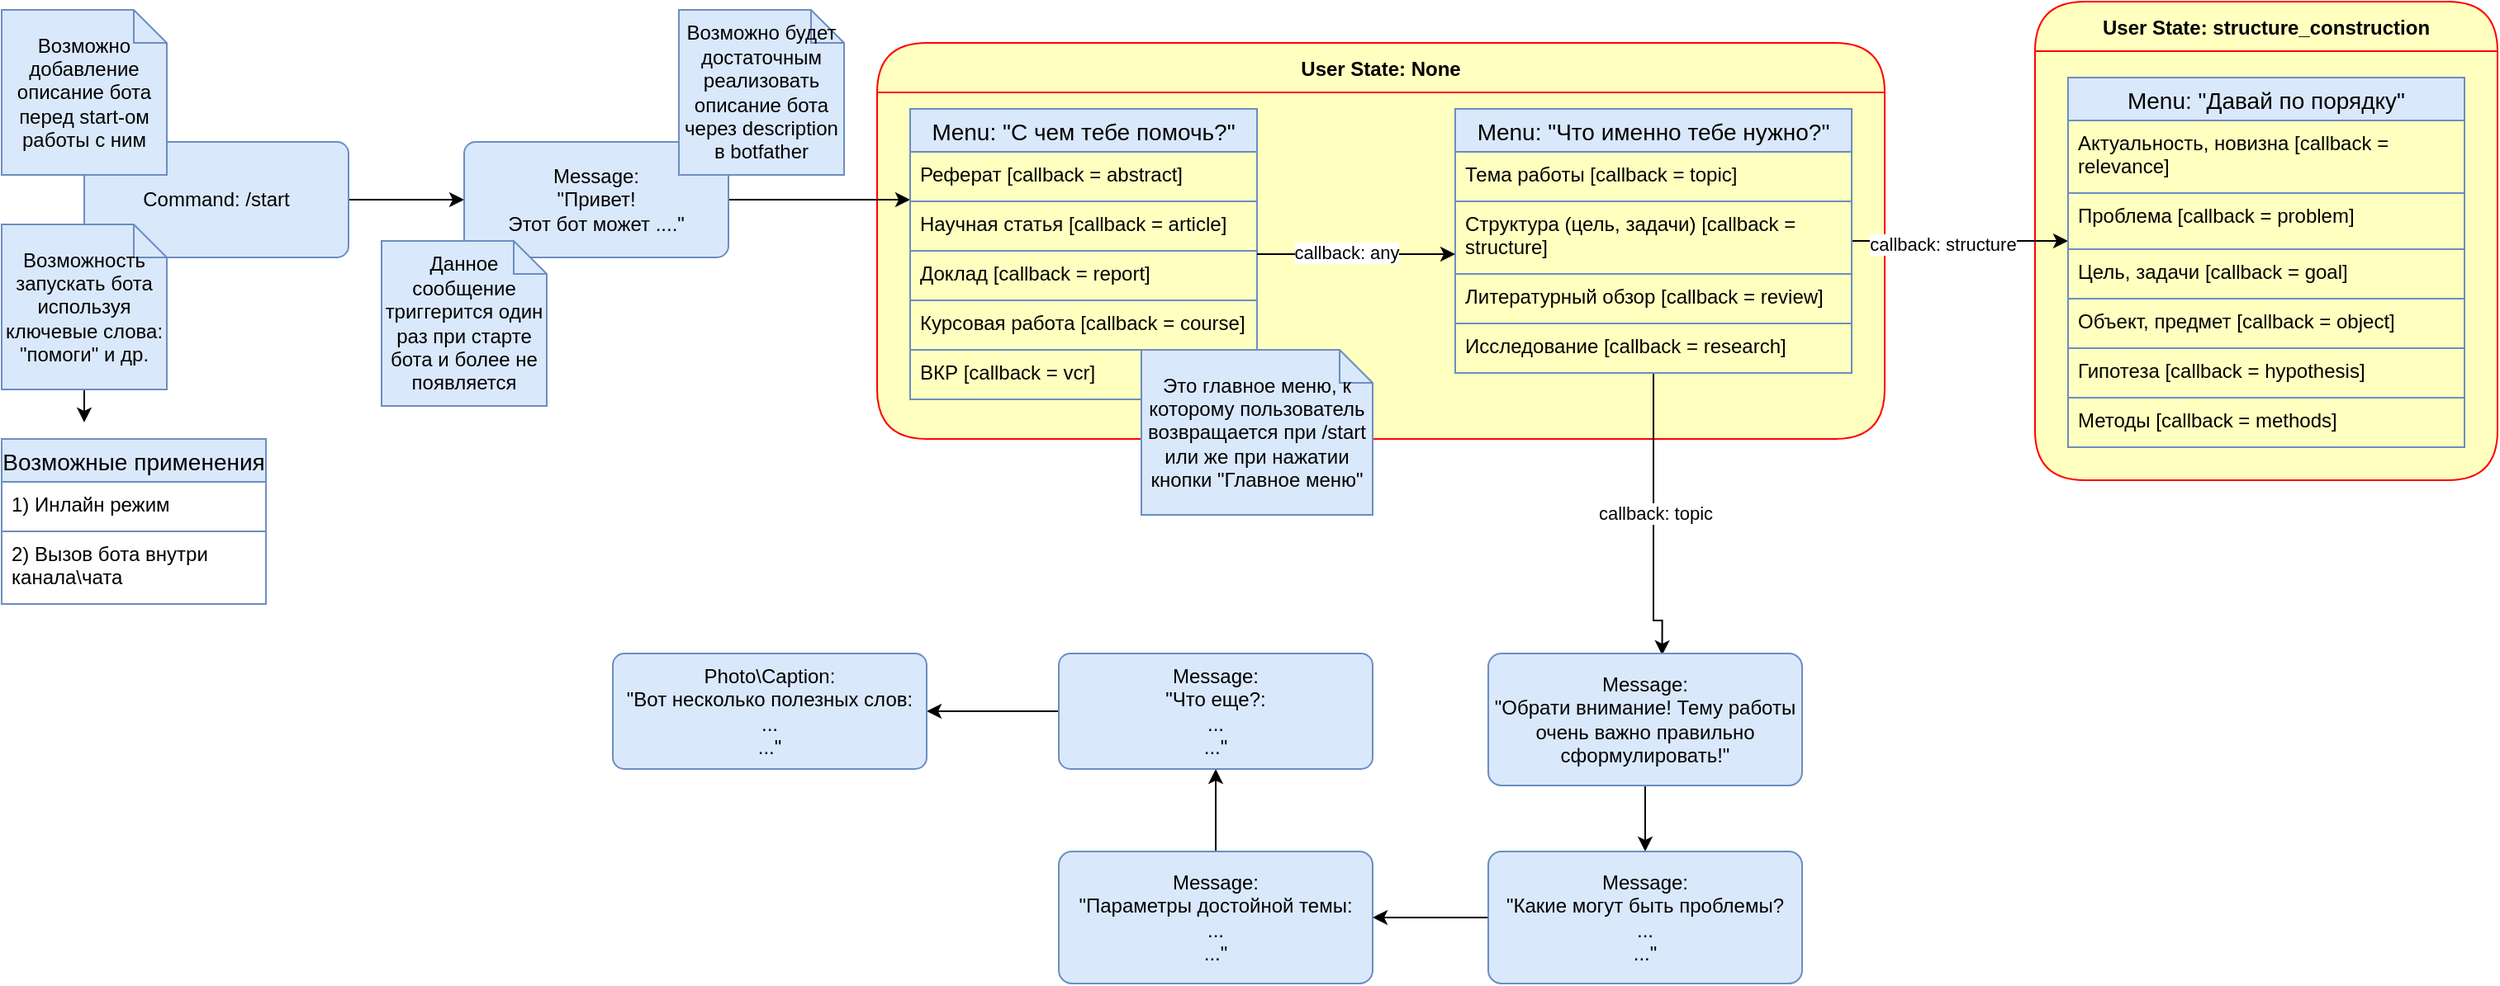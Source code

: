 <mxfile version="22.1.11" type="github">
  <diagram name="Страница — 1" id="bBnwiWEpFWaJWLRflJb5">
    <mxGraphModel dx="878" dy="538" grid="1" gridSize="10" guides="1" tooltips="1" connect="1" arrows="1" fold="1" page="1" pageScale="1" pageWidth="827" pageHeight="1169" math="0" shadow="0">
      <root>
        <mxCell id="0" />
        <mxCell id="1" parent="0" />
        <mxCell id="bCp8vL0oqEaVXwoQY5vh-16" value="User State: None" style="swimlane;fontStyle=1;align=center;verticalAlign=middle;childLayout=stackLayout;horizontal=1;startSize=30;horizontalStack=0;resizeParent=0;resizeLast=1;container=0;fontColor=#000000;collapsible=0;rounded=1;arcSize=50;strokeColor=#ff0000;fillColor=#ffffc0;swimlaneFillColor=#ffffc0;dropTarget=0;" vertex="1" parent="1">
          <mxGeometry x="540" y="100" width="610" height="240" as="geometry" />
        </mxCell>
        <mxCell id="bCp8vL0oqEaVXwoQY5vh-1" style="edgeStyle=orthogonalEdgeStyle;rounded=0;orthogonalLoop=1;jettySize=auto;html=1;" edge="1" parent="1" source="ioY3EiMOHNlyp7GejzbB-10">
          <mxGeometry relative="1" as="geometry">
            <mxPoint x="290" y="195" as="targetPoint" />
          </mxGeometry>
        </mxCell>
        <mxCell id="ioY3EiMOHNlyp7GejzbB-10" value="Command: /start" style="rounded=1;arcSize=10;whiteSpace=wrap;html=1;align=center;fillColor=#dae8fc;strokeColor=#6c8ebf;gradientColor=none;" parent="1" vertex="1">
          <mxGeometry x="60" y="160" width="160" height="70" as="geometry" />
        </mxCell>
        <mxCell id="ioY3EiMOHNlyp7GejzbB-11" value="Возможно добавление описание бота перед start-ом работы с ним" style="shape=note;size=20;whiteSpace=wrap;html=1;fillColor=#dae8fc;strokeColor=#6c8ebf;" parent="1" vertex="1">
          <mxGeometry x="10" y="80" width="100" height="100" as="geometry" />
        </mxCell>
        <mxCell id="ioY3EiMOHNlyp7GejzbB-17" style="edgeStyle=orthogonalEdgeStyle;rounded=0;orthogonalLoop=1;jettySize=auto;html=1;" parent="1" source="ioY3EiMOHNlyp7GejzbB-12" edge="1">
          <mxGeometry relative="1" as="geometry">
            <mxPoint x="60" y="330" as="targetPoint" />
          </mxGeometry>
        </mxCell>
        <mxCell id="ioY3EiMOHNlyp7GejzbB-12" value="Возможность запускать бота используя ключевые слова:&lt;br&gt;&quot;помоги&quot; и др." style="shape=note;size=20;whiteSpace=wrap;html=1;fillColor=#dae8fc;strokeColor=#6c8ebf;" parent="1" vertex="1">
          <mxGeometry x="10" y="210" width="100" height="100" as="geometry" />
        </mxCell>
        <mxCell id="ioY3EiMOHNlyp7GejzbB-19" value="Возможные применения" style="swimlane;fontStyle=0;childLayout=stackLayout;horizontal=1;startSize=26;horizontalStack=0;resizeParent=1;resizeParentMax=0;resizeLast=0;collapsible=1;marginBottom=0;align=center;fontSize=14;fillColor=#dae8fc;strokeColor=#6c8ebf;" parent="1" vertex="1">
          <mxGeometry x="10" y="340" width="160" height="100" as="geometry" />
        </mxCell>
        <mxCell id="ioY3EiMOHNlyp7GejzbB-20" value="1) Инлайн режим" style="text;strokeColor=#6c8ebf;fillColor=none;spacingLeft=4;spacingRight=4;overflow=hidden;rotatable=0;points=[[0,0.5],[1,0.5]];portConstraint=eastwest;fontSize=12;whiteSpace=wrap;html=1;" parent="ioY3EiMOHNlyp7GejzbB-19" vertex="1">
          <mxGeometry y="26" width="160" height="30" as="geometry" />
        </mxCell>
        <mxCell id="ioY3EiMOHNlyp7GejzbB-21" value="2) Вызов бота внутри канала\чата" style="text;strokeColor=none;fillColor=none;spacingLeft=4;spacingRight=4;overflow=hidden;rotatable=0;points=[[0,0.5],[1,0.5]];portConstraint=eastwest;fontSize=12;whiteSpace=wrap;html=1;" parent="ioY3EiMOHNlyp7GejzbB-19" vertex="1">
          <mxGeometry y="56" width="160" height="44" as="geometry" />
        </mxCell>
        <mxCell id="bCp8vL0oqEaVXwoQY5vh-5" style="edgeStyle=orthogonalEdgeStyle;rounded=0;orthogonalLoop=1;jettySize=auto;html=1;" edge="1" parent="1" source="bCp8vL0oqEaVXwoQY5vh-2">
          <mxGeometry relative="1" as="geometry">
            <mxPoint x="560" y="195" as="targetPoint" />
          </mxGeometry>
        </mxCell>
        <mxCell id="bCp8vL0oqEaVXwoQY5vh-2" value="Message:&lt;br&gt;&quot;Привет!&lt;br&gt;Этот бот может ....&quot;" style="rounded=1;arcSize=10;whiteSpace=wrap;html=1;align=center;fillColor=#dae8fc;strokeColor=#6c8ebf;gradientColor=none;" vertex="1" parent="1">
          <mxGeometry x="290" y="160" width="160" height="70" as="geometry" />
        </mxCell>
        <mxCell id="bCp8vL0oqEaVXwoQY5vh-3" value="Данное сообщение триггерится один раз при старте бота и более не появляется" style="shape=note;size=20;whiteSpace=wrap;html=1;fillColor=#dae8fc;strokeColor=#6c8ebf;" vertex="1" parent="1">
          <mxGeometry x="240" y="220" width="100" height="100" as="geometry" />
        </mxCell>
        <mxCell id="bCp8vL0oqEaVXwoQY5vh-4" value="Возможно будет достаточным реализовать описание бота через description в botfather" style="shape=note;size=20;whiteSpace=wrap;html=1;fillColor=#dae8fc;strokeColor=#6c8ebf;" vertex="1" parent="1">
          <mxGeometry x="420" y="80" width="100" height="100" as="geometry" />
        </mxCell>
        <mxCell id="bCp8vL0oqEaVXwoQY5vh-6" value="Menu: &quot;С чем тебе помочь?&quot;" style="swimlane;fontStyle=0;childLayout=stackLayout;horizontal=1;startSize=26;horizontalStack=0;resizeParent=1;resizeParentMax=0;resizeLast=0;collapsible=1;marginBottom=0;align=center;fontSize=14;fillColor=#dae8fc;strokeColor=#6c8ebf;" vertex="1" parent="1">
          <mxGeometry x="560" y="140" width="210" height="176" as="geometry" />
        </mxCell>
        <mxCell id="bCp8vL0oqEaVXwoQY5vh-7" value="Реферат [callback = abstract]" style="text;strokeColor=#6c8ebf;fillColor=none;spacingLeft=4;spacingRight=4;overflow=hidden;rotatable=0;points=[[0,0.5],[1,0.5]];portConstraint=eastwest;fontSize=12;whiteSpace=wrap;html=1;" vertex="1" parent="bCp8vL0oqEaVXwoQY5vh-6">
          <mxGeometry y="26" width="210" height="30" as="geometry" />
        </mxCell>
        <mxCell id="bCp8vL0oqEaVXwoQY5vh-8" value="Научная статья [callback = article]" style="text;strokeColor=#6c8ebf;fillColor=none;spacingLeft=4;spacingRight=4;overflow=hidden;rotatable=0;points=[[0,0.5],[1,0.5]];portConstraint=eastwest;fontSize=12;whiteSpace=wrap;html=1;" vertex="1" parent="bCp8vL0oqEaVXwoQY5vh-6">
          <mxGeometry y="56" width="210" height="30" as="geometry" />
        </mxCell>
        <mxCell id="bCp8vL0oqEaVXwoQY5vh-9" value="Доклад [callback = report]" style="text;strokeColor=#6c8ebf;fillColor=none;spacingLeft=4;spacingRight=4;overflow=hidden;rotatable=0;points=[[0,0.5],[1,0.5]];portConstraint=eastwest;fontSize=12;whiteSpace=wrap;html=1;" vertex="1" parent="bCp8vL0oqEaVXwoQY5vh-6">
          <mxGeometry y="86" width="210" height="30" as="geometry" />
        </mxCell>
        <mxCell id="bCp8vL0oqEaVXwoQY5vh-12" value="Курсовая работа [callback = course]" style="text;strokeColor=#6c8ebf;fillColor=none;spacingLeft=4;spacingRight=4;overflow=hidden;rotatable=0;points=[[0,0.5],[1,0.5]];portConstraint=eastwest;fontSize=12;whiteSpace=wrap;html=1;" vertex="1" parent="bCp8vL0oqEaVXwoQY5vh-6">
          <mxGeometry y="116" width="210" height="30" as="geometry" />
        </mxCell>
        <mxCell id="bCp8vL0oqEaVXwoQY5vh-11" value="ВКР [callback = vcr]" style="text;strokeColor=#6c8ebf;fillColor=none;spacingLeft=4;spacingRight=4;overflow=hidden;rotatable=0;points=[[0,0.5],[1,0.5]];portConstraint=eastwest;fontSize=12;whiteSpace=wrap;html=1;" vertex="1" parent="bCp8vL0oqEaVXwoQY5vh-6">
          <mxGeometry y="146" width="210" height="30" as="geometry" />
        </mxCell>
        <mxCell id="bCp8vL0oqEaVXwoQY5vh-15" value="Это главное меню, к которому пользователь возвращается при /start или же при нажатии кнопки &quot;Главное меню&quot;" style="shape=note;size=20;whiteSpace=wrap;html=1;fillColor=#dae8fc;strokeColor=#6c8ebf;" vertex="1" parent="1">
          <mxGeometry x="700" y="286" width="140" height="100" as="geometry" />
        </mxCell>
        <mxCell id="bCp8vL0oqEaVXwoQY5vh-32" value="User State: structure_construction" style="swimlane;fontStyle=1;align=center;verticalAlign=middle;childLayout=stackLayout;horizontal=1;startSize=30;horizontalStack=0;resizeParent=0;resizeLast=1;container=0;fontColor=#000000;collapsible=0;rounded=1;arcSize=50;strokeColor=#ff0000;fillColor=#ffffc0;swimlaneFillColor=#ffffc0;dropTarget=0;" vertex="1" parent="1">
          <mxGeometry x="1241" y="75" width="280" height="290" as="geometry" />
        </mxCell>
        <mxCell id="bCp8vL0oqEaVXwoQY5vh-33" style="edgeStyle=orthogonalEdgeStyle;rounded=0;orthogonalLoop=1;jettySize=auto;html=1;" edge="1" parent="1" source="bCp8vL0oqEaVXwoQY5vh-26" target="bCp8vL0oqEaVXwoQY5vh-34">
          <mxGeometry relative="1" as="geometry">
            <mxPoint x="1200" y="220" as="targetPoint" />
            <Array as="points">
              <mxPoint x="1200" y="220" />
              <mxPoint x="1200" y="220" />
            </Array>
          </mxGeometry>
        </mxCell>
        <mxCell id="bCp8vL0oqEaVXwoQY5vh-43" value="callback: structure&lt;br&gt;" style="edgeLabel;html=1;align=center;verticalAlign=middle;resizable=0;points=[];" vertex="1" connectable="0" parent="bCp8vL0oqEaVXwoQY5vh-33">
          <mxGeometry x="-0.162" y="-2" relative="1" as="geometry">
            <mxPoint as="offset" />
          </mxGeometry>
        </mxCell>
        <mxCell id="bCp8vL0oqEaVXwoQY5vh-45" style="edgeStyle=orthogonalEdgeStyle;rounded=0;orthogonalLoop=1;jettySize=auto;html=1;entryX=0.554;entryY=0.013;entryDx=0;entryDy=0;entryPerimeter=0;" edge="1" parent="1" source="bCp8vL0oqEaVXwoQY5vh-26" target="bCp8vL0oqEaVXwoQY5vh-52">
          <mxGeometry relative="1" as="geometry">
            <mxPoint x="1010" y="410" as="targetPoint" />
            <Array as="points">
              <mxPoint x="1010" y="450" />
              <mxPoint x="1015" y="450" />
            </Array>
          </mxGeometry>
        </mxCell>
        <mxCell id="bCp8vL0oqEaVXwoQY5vh-51" value="callback: topic&lt;br&gt;" style="edgeLabel;html=1;align=center;verticalAlign=middle;resizable=0;points=[];" vertex="1" connectable="0" parent="bCp8vL0oqEaVXwoQY5vh-45">
          <mxGeometry x="-0.041" y="1" relative="1" as="geometry">
            <mxPoint as="offset" />
          </mxGeometry>
        </mxCell>
        <mxCell id="bCp8vL0oqEaVXwoQY5vh-26" value="Menu: &quot;Что именно тебе нужно?&quot;" style="swimlane;fontStyle=0;childLayout=stackLayout;horizontal=1;startSize=26;horizontalStack=0;resizeParent=1;resizeParentMax=0;resizeLast=0;collapsible=1;marginBottom=0;align=center;fontSize=14;fillColor=#dae8fc;strokeColor=#6c8ebf;" vertex="1" parent="1">
          <mxGeometry x="890" y="140" width="240" height="160" as="geometry" />
        </mxCell>
        <mxCell id="bCp8vL0oqEaVXwoQY5vh-27" value="Тема работы [callback = topic]" style="text;strokeColor=#6c8ebf;fillColor=none;spacingLeft=4;spacingRight=4;overflow=hidden;rotatable=0;points=[[0,0.5],[1,0.5]];portConstraint=eastwest;fontSize=12;whiteSpace=wrap;html=1;" vertex="1" parent="bCp8vL0oqEaVXwoQY5vh-26">
          <mxGeometry y="26" width="240" height="30" as="geometry" />
        </mxCell>
        <mxCell id="bCp8vL0oqEaVXwoQY5vh-28" value="Структура (цель, задачи) [callback = structure]" style="text;strokeColor=#6c8ebf;fillColor=none;spacingLeft=4;spacingRight=4;overflow=hidden;rotatable=0;points=[[0,0.5],[1,0.5]];portConstraint=eastwest;fontSize=12;whiteSpace=wrap;html=1;" vertex="1" parent="bCp8vL0oqEaVXwoQY5vh-26">
          <mxGeometry y="56" width="240" height="44" as="geometry" />
        </mxCell>
        <mxCell id="bCp8vL0oqEaVXwoQY5vh-29" value="Литературный обзор [callback = review]" style="text;strokeColor=#6c8ebf;fillColor=none;spacingLeft=4;spacingRight=4;overflow=hidden;rotatable=0;points=[[0,0.5],[1,0.5]];portConstraint=eastwest;fontSize=12;whiteSpace=wrap;html=1;" vertex="1" parent="bCp8vL0oqEaVXwoQY5vh-26">
          <mxGeometry y="100" width="240" height="30" as="geometry" />
        </mxCell>
        <mxCell id="bCp8vL0oqEaVXwoQY5vh-30" value="Исследование [callback = research]&amp;nbsp;" style="text;strokeColor=#6c8ebf;fillColor=none;spacingLeft=4;spacingRight=4;overflow=hidden;rotatable=0;points=[[0,0.5],[1,0.5]];portConstraint=eastwest;fontSize=12;whiteSpace=wrap;html=1;" vertex="1" parent="bCp8vL0oqEaVXwoQY5vh-26">
          <mxGeometry y="130" width="240" height="30" as="geometry" />
        </mxCell>
        <mxCell id="bCp8vL0oqEaVXwoQY5vh-34" value="Menu: &quot;Давай по порядку&quot;" style="swimlane;fontStyle=0;childLayout=stackLayout;horizontal=1;startSize=26;horizontalStack=0;resizeParent=1;resizeParentMax=0;resizeLast=0;collapsible=1;marginBottom=0;align=center;fontSize=14;fillColor=#dae8fc;strokeColor=#6c8ebf;" vertex="1" parent="1">
          <mxGeometry x="1261" y="121" width="240" height="224" as="geometry" />
        </mxCell>
        <mxCell id="bCp8vL0oqEaVXwoQY5vh-35" value="Актуальность, новизна [callback = relevance]&amp;nbsp;" style="text;strokeColor=#6c8ebf;fillColor=none;spacingLeft=4;spacingRight=4;overflow=hidden;rotatable=0;points=[[0,0.5],[1,0.5]];portConstraint=eastwest;fontSize=12;whiteSpace=wrap;html=1;" vertex="1" parent="bCp8vL0oqEaVXwoQY5vh-34">
          <mxGeometry y="26" width="240" height="44" as="geometry" />
        </mxCell>
        <mxCell id="bCp8vL0oqEaVXwoQY5vh-36" value="Проблема [callback = problem]" style="text;strokeColor=#6c8ebf;fillColor=none;spacingLeft=4;spacingRight=4;overflow=hidden;rotatable=0;points=[[0,0.5],[1,0.5]];portConstraint=eastwest;fontSize=12;whiteSpace=wrap;html=1;" vertex="1" parent="bCp8vL0oqEaVXwoQY5vh-34">
          <mxGeometry y="70" width="240" height="34" as="geometry" />
        </mxCell>
        <mxCell id="bCp8vL0oqEaVXwoQY5vh-37" value="Цель, задачи [callback = goal]" style="text;strokeColor=#6c8ebf;fillColor=none;spacingLeft=4;spacingRight=4;overflow=hidden;rotatable=0;points=[[0,0.5],[1,0.5]];portConstraint=eastwest;fontSize=12;whiteSpace=wrap;html=1;" vertex="1" parent="bCp8vL0oqEaVXwoQY5vh-34">
          <mxGeometry y="104" width="240" height="30" as="geometry" />
        </mxCell>
        <mxCell id="bCp8vL0oqEaVXwoQY5vh-38" value="Объект, предмет [callback = object]" style="text;strokeColor=#6c8ebf;fillColor=none;spacingLeft=4;spacingRight=4;overflow=hidden;rotatable=0;points=[[0,0.5],[1,0.5]];portConstraint=eastwest;fontSize=12;whiteSpace=wrap;html=1;" vertex="1" parent="bCp8vL0oqEaVXwoQY5vh-34">
          <mxGeometry y="134" width="240" height="30" as="geometry" />
        </mxCell>
        <mxCell id="bCp8vL0oqEaVXwoQY5vh-41" value="Гипотеза [callback =&amp;nbsp;hypothesis]" style="text;strokeColor=#6c8ebf;fillColor=none;spacingLeft=4;spacingRight=4;overflow=hidden;rotatable=0;points=[[0,0.5],[1,0.5]];portConstraint=eastwest;fontSize=12;whiteSpace=wrap;html=1;" vertex="1" parent="bCp8vL0oqEaVXwoQY5vh-34">
          <mxGeometry y="164" width="240" height="30" as="geometry" />
        </mxCell>
        <mxCell id="bCp8vL0oqEaVXwoQY5vh-40" value="Методы [callback = methods]" style="text;strokeColor=#6c8ebf;fillColor=none;spacingLeft=4;spacingRight=4;overflow=hidden;rotatable=0;points=[[0,0.5],[1,0.5]];portConstraint=eastwest;fontSize=12;whiteSpace=wrap;html=1;" vertex="1" parent="bCp8vL0oqEaVXwoQY5vh-34">
          <mxGeometry y="194" width="240" height="30" as="geometry" />
        </mxCell>
        <mxCell id="bCp8vL0oqEaVXwoQY5vh-25" style="edgeStyle=orthogonalEdgeStyle;rounded=0;orthogonalLoop=1;jettySize=auto;html=1;" edge="1" parent="1" source="bCp8vL0oqEaVXwoQY5vh-6" target="bCp8vL0oqEaVXwoQY5vh-26">
          <mxGeometry relative="1" as="geometry">
            <mxPoint x="890" y="228.0" as="targetPoint" />
            <Array as="points">
              <mxPoint x="870" y="228" />
              <mxPoint x="870" y="228" />
            </Array>
          </mxGeometry>
        </mxCell>
        <mxCell id="bCp8vL0oqEaVXwoQY5vh-42" value="callback: any" style="edgeLabel;html=1;align=center;verticalAlign=middle;resizable=0;points=[];" vertex="1" connectable="0" parent="bCp8vL0oqEaVXwoQY5vh-25">
          <mxGeometry x="-0.099" y="1" relative="1" as="geometry">
            <mxPoint as="offset" />
          </mxGeometry>
        </mxCell>
        <mxCell id="bCp8vL0oqEaVXwoQY5vh-54" style="edgeStyle=orthogonalEdgeStyle;rounded=0;orthogonalLoop=1;jettySize=auto;html=1;entryX=0.5;entryY=0;entryDx=0;entryDy=0;" edge="1" parent="1" source="bCp8vL0oqEaVXwoQY5vh-52" target="bCp8vL0oqEaVXwoQY5vh-53">
          <mxGeometry relative="1" as="geometry" />
        </mxCell>
        <mxCell id="bCp8vL0oqEaVXwoQY5vh-52" value="Message:&lt;br&gt;&quot;Обрати внимание! Тему работы очень важно правильно сформулировать!&quot;" style="rounded=1;arcSize=10;whiteSpace=wrap;html=1;align=center;fillColor=#dae8fc;strokeColor=#6c8ebf;gradientColor=none;" vertex="1" parent="1">
          <mxGeometry x="910" y="470" width="190" height="80" as="geometry" />
        </mxCell>
        <mxCell id="bCp8vL0oqEaVXwoQY5vh-57" style="edgeStyle=orthogonalEdgeStyle;rounded=0;orthogonalLoop=1;jettySize=auto;html=1;" edge="1" parent="1" source="bCp8vL0oqEaVXwoQY5vh-53">
          <mxGeometry relative="1" as="geometry">
            <mxPoint x="840" y="630" as="targetPoint" />
          </mxGeometry>
        </mxCell>
        <mxCell id="bCp8vL0oqEaVXwoQY5vh-53" value="Message:&lt;br&gt;&quot;Какие могут быть проблемы?&lt;br&gt;...&lt;br&gt;...&quot;" style="rounded=1;arcSize=10;whiteSpace=wrap;html=1;align=center;fillColor=#dae8fc;strokeColor=#6c8ebf;gradientColor=none;" vertex="1" parent="1">
          <mxGeometry x="910" y="590" width="190" height="80" as="geometry" />
        </mxCell>
        <mxCell id="bCp8vL0oqEaVXwoQY5vh-61" style="edgeStyle=orthogonalEdgeStyle;rounded=0;orthogonalLoop=1;jettySize=auto;html=1;entryX=0.5;entryY=1;entryDx=0;entryDy=0;" edge="1" parent="1" source="bCp8vL0oqEaVXwoQY5vh-58" target="bCp8vL0oqEaVXwoQY5vh-59">
          <mxGeometry relative="1" as="geometry" />
        </mxCell>
        <mxCell id="bCp8vL0oqEaVXwoQY5vh-58" value="Message:&lt;br&gt;&quot;Параметры достойной темы:&lt;br&gt;...&lt;br&gt;...&quot;" style="rounded=1;arcSize=10;whiteSpace=wrap;html=1;align=center;fillColor=#dae8fc;strokeColor=#6c8ebf;gradientColor=none;" vertex="1" parent="1">
          <mxGeometry x="650" y="590" width="190" height="80" as="geometry" />
        </mxCell>
        <mxCell id="bCp8vL0oqEaVXwoQY5vh-62" style="edgeStyle=orthogonalEdgeStyle;rounded=0;orthogonalLoop=1;jettySize=auto;html=1;" edge="1" parent="1" source="bCp8vL0oqEaVXwoQY5vh-59">
          <mxGeometry relative="1" as="geometry">
            <mxPoint x="570" y="505" as="targetPoint" />
          </mxGeometry>
        </mxCell>
        <mxCell id="bCp8vL0oqEaVXwoQY5vh-59" value="Message:&lt;br&gt;&quot;Что еще?:&lt;br&gt;...&lt;br&gt;...&quot;" style="rounded=1;arcSize=10;whiteSpace=wrap;html=1;align=center;fillColor=#dae8fc;strokeColor=#6c8ebf;gradientColor=none;" vertex="1" parent="1">
          <mxGeometry x="650" y="470" width="190" height="70" as="geometry" />
        </mxCell>
        <mxCell id="bCp8vL0oqEaVXwoQY5vh-63" value="Photo\Caption:&lt;br&gt;&quot;Вот несколько полезных слов:&lt;br&gt;...&lt;br&gt;...&quot;" style="rounded=1;arcSize=10;whiteSpace=wrap;html=1;align=center;fillColor=#dae8fc;strokeColor=#6c8ebf;gradientColor=none;" vertex="1" parent="1">
          <mxGeometry x="380" y="470" width="190" height="70" as="geometry" />
        </mxCell>
      </root>
    </mxGraphModel>
  </diagram>
</mxfile>
